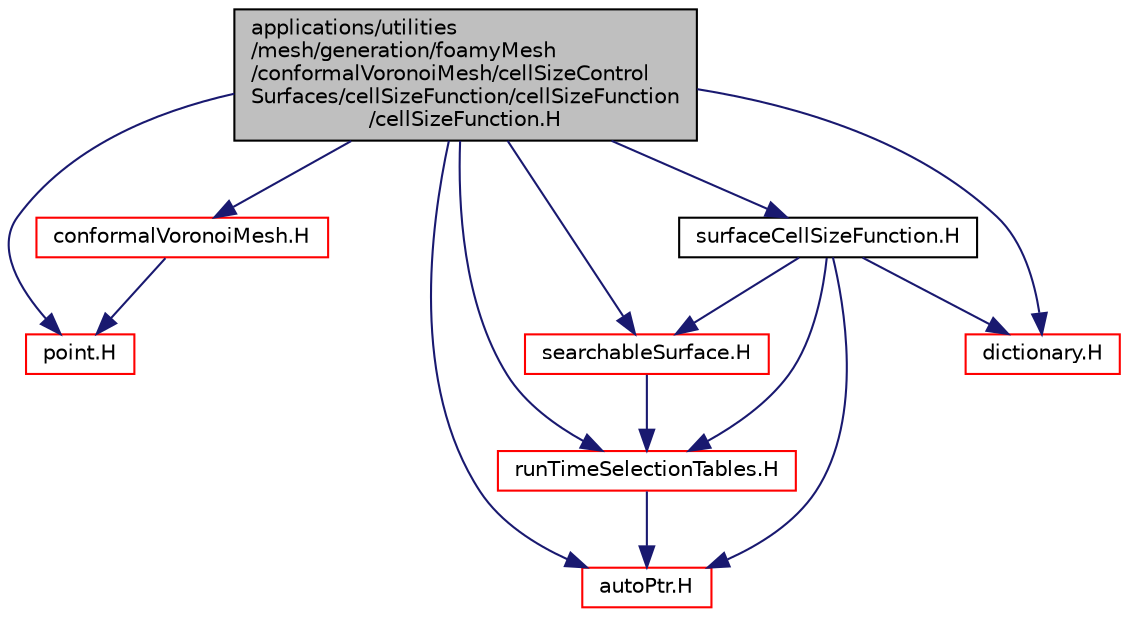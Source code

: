 digraph "applications/utilities/mesh/generation/foamyMesh/conformalVoronoiMesh/cellSizeControlSurfaces/cellSizeFunction/cellSizeFunction/cellSizeFunction.H"
{
  bgcolor="transparent";
  edge [fontname="Helvetica",fontsize="10",labelfontname="Helvetica",labelfontsize="10"];
  node [fontname="Helvetica",fontsize="10",shape=record];
  Node0 [label="applications/utilities\l/mesh/generation/foamyMesh\l/conformalVoronoiMesh/cellSizeControl\lSurfaces/cellSizeFunction/cellSizeFunction\l/cellSizeFunction.H",height=0.2,width=0.4,color="black", fillcolor="grey75", style="filled", fontcolor="black"];
  Node0 -> Node1 [color="midnightblue",fontsize="10",style="solid",fontname="Helvetica"];
  Node1 [label="point.H",height=0.2,width=0.4,color="red",URL="$a12827.html"];
  Node0 -> Node58 [color="midnightblue",fontsize="10",style="solid",fontname="Helvetica"];
  Node58 [label="conformalVoronoiMesh.H",height=0.2,width=0.4,color="red",URL="$a18620.html"];
  Node58 -> Node1 [color="midnightblue",fontsize="10",style="solid",fontname="Helvetica"];
  Node0 -> Node205 [color="midnightblue",fontsize="10",style="solid",fontname="Helvetica"];
  Node205 [label="searchableSurface.H",height=0.2,width=0.4,color="red",URL="$a08513.html"];
  Node205 -> Node151 [color="midnightblue",fontsize="10",style="solid",fontname="Helvetica"];
  Node151 [label="runTimeSelectionTables.H",height=0.2,width=0.4,color="red",URL="$a09992.html",tooltip="Macros to ease declaration of run-time selection tables. "];
  Node151 -> Node73 [color="midnightblue",fontsize="10",style="solid",fontname="Helvetica"];
  Node73 [label="autoPtr.H",height=0.2,width=0.4,color="red",URL="$a11828.html"];
  Node0 -> Node189 [color="midnightblue",fontsize="10",style="solid",fontname="Helvetica"];
  Node189 [label="dictionary.H",height=0.2,width=0.4,color="red",URL="$a09506.html"];
  Node0 -> Node73 [color="midnightblue",fontsize="10",style="solid",fontname="Helvetica"];
  Node0 -> Node151 [color="midnightblue",fontsize="10",style="solid",fontname="Helvetica"];
  Node0 -> Node470 [color="midnightblue",fontsize="10",style="solid",fontname="Helvetica"];
  Node470 [label="surfaceCellSizeFunction.H",height=0.2,width=0.4,color="black",URL="$a18602.html"];
  Node470 -> Node205 [color="midnightblue",fontsize="10",style="solid",fontname="Helvetica"];
  Node470 -> Node189 [color="midnightblue",fontsize="10",style="solid",fontname="Helvetica"];
  Node470 -> Node73 [color="midnightblue",fontsize="10",style="solid",fontname="Helvetica"];
  Node470 -> Node151 [color="midnightblue",fontsize="10",style="solid",fontname="Helvetica"];
}
